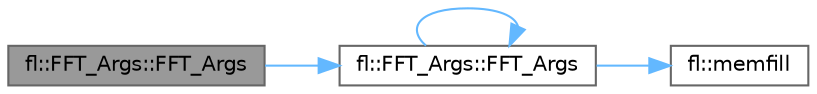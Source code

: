 digraph "fl::FFT_Args::FFT_Args"
{
 // INTERACTIVE_SVG=YES
 // LATEX_PDF_SIZE
  bgcolor="transparent";
  edge [fontname=Helvetica,fontsize=10,labelfontname=Helvetica,labelfontsize=10];
  node [fontname=Helvetica,fontsize=10,shape=box,height=0.2,width=0.4];
  rankdir="LR";
  Node1 [id="Node000001",label="fl::FFT_Args::FFT_Args",height=0.2,width=0.4,color="gray40", fillcolor="grey60", style="filled", fontcolor="black",tooltip=" "];
  Node1 -> Node2 [id="edge1_Node000001_Node000002",color="steelblue1",style="solid",tooltip=" "];
  Node2 [id="Node000002",label="fl::FFT_Args::FFT_Args",height=0.2,width=0.4,color="grey40", fillcolor="white", style="filled",URL="$de/d63/structfl_1_1_f_f_t___args_a5daf8aad291089c6f9ccc7ff37f99300.html#a5daf8aad291089c6f9ccc7ff37f99300",tooltip=" "];
  Node2 -> Node2 [id="edge2_Node000002_Node000002",color="steelblue1",style="solid",tooltip=" "];
  Node2 -> Node3 [id="edge3_Node000002_Node000003",color="steelblue1",style="solid",tooltip=" "];
  Node3 [id="Node000003",label="fl::memfill",height=0.2,width=0.4,color="grey40", fillcolor="white", style="filled",URL="$d4/d36/namespacefl_a4b8a9d50bb843c25b6392094c34e7fb1.html#a4b8a9d50bb843c25b6392094c34e7fb1",tooltip=" "];
}
